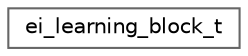 digraph "Graphical Class Hierarchy"
{
 // LATEX_PDF_SIZE
  bgcolor="transparent";
  edge [fontname=Helvetica,fontsize=10,labelfontname=Helvetica,labelfontsize=10];
  node [fontname=Helvetica,fontsize=10,shape=box,height=0.2,width=0.4];
  rankdir="LR";
  Node0 [id="Node000000",label="ei_learning_block_t",height=0.2,width=0.4,color="grey40", fillcolor="white", style="filled",URL="$structei__learning__block__t.html",tooltip=" "];
}

